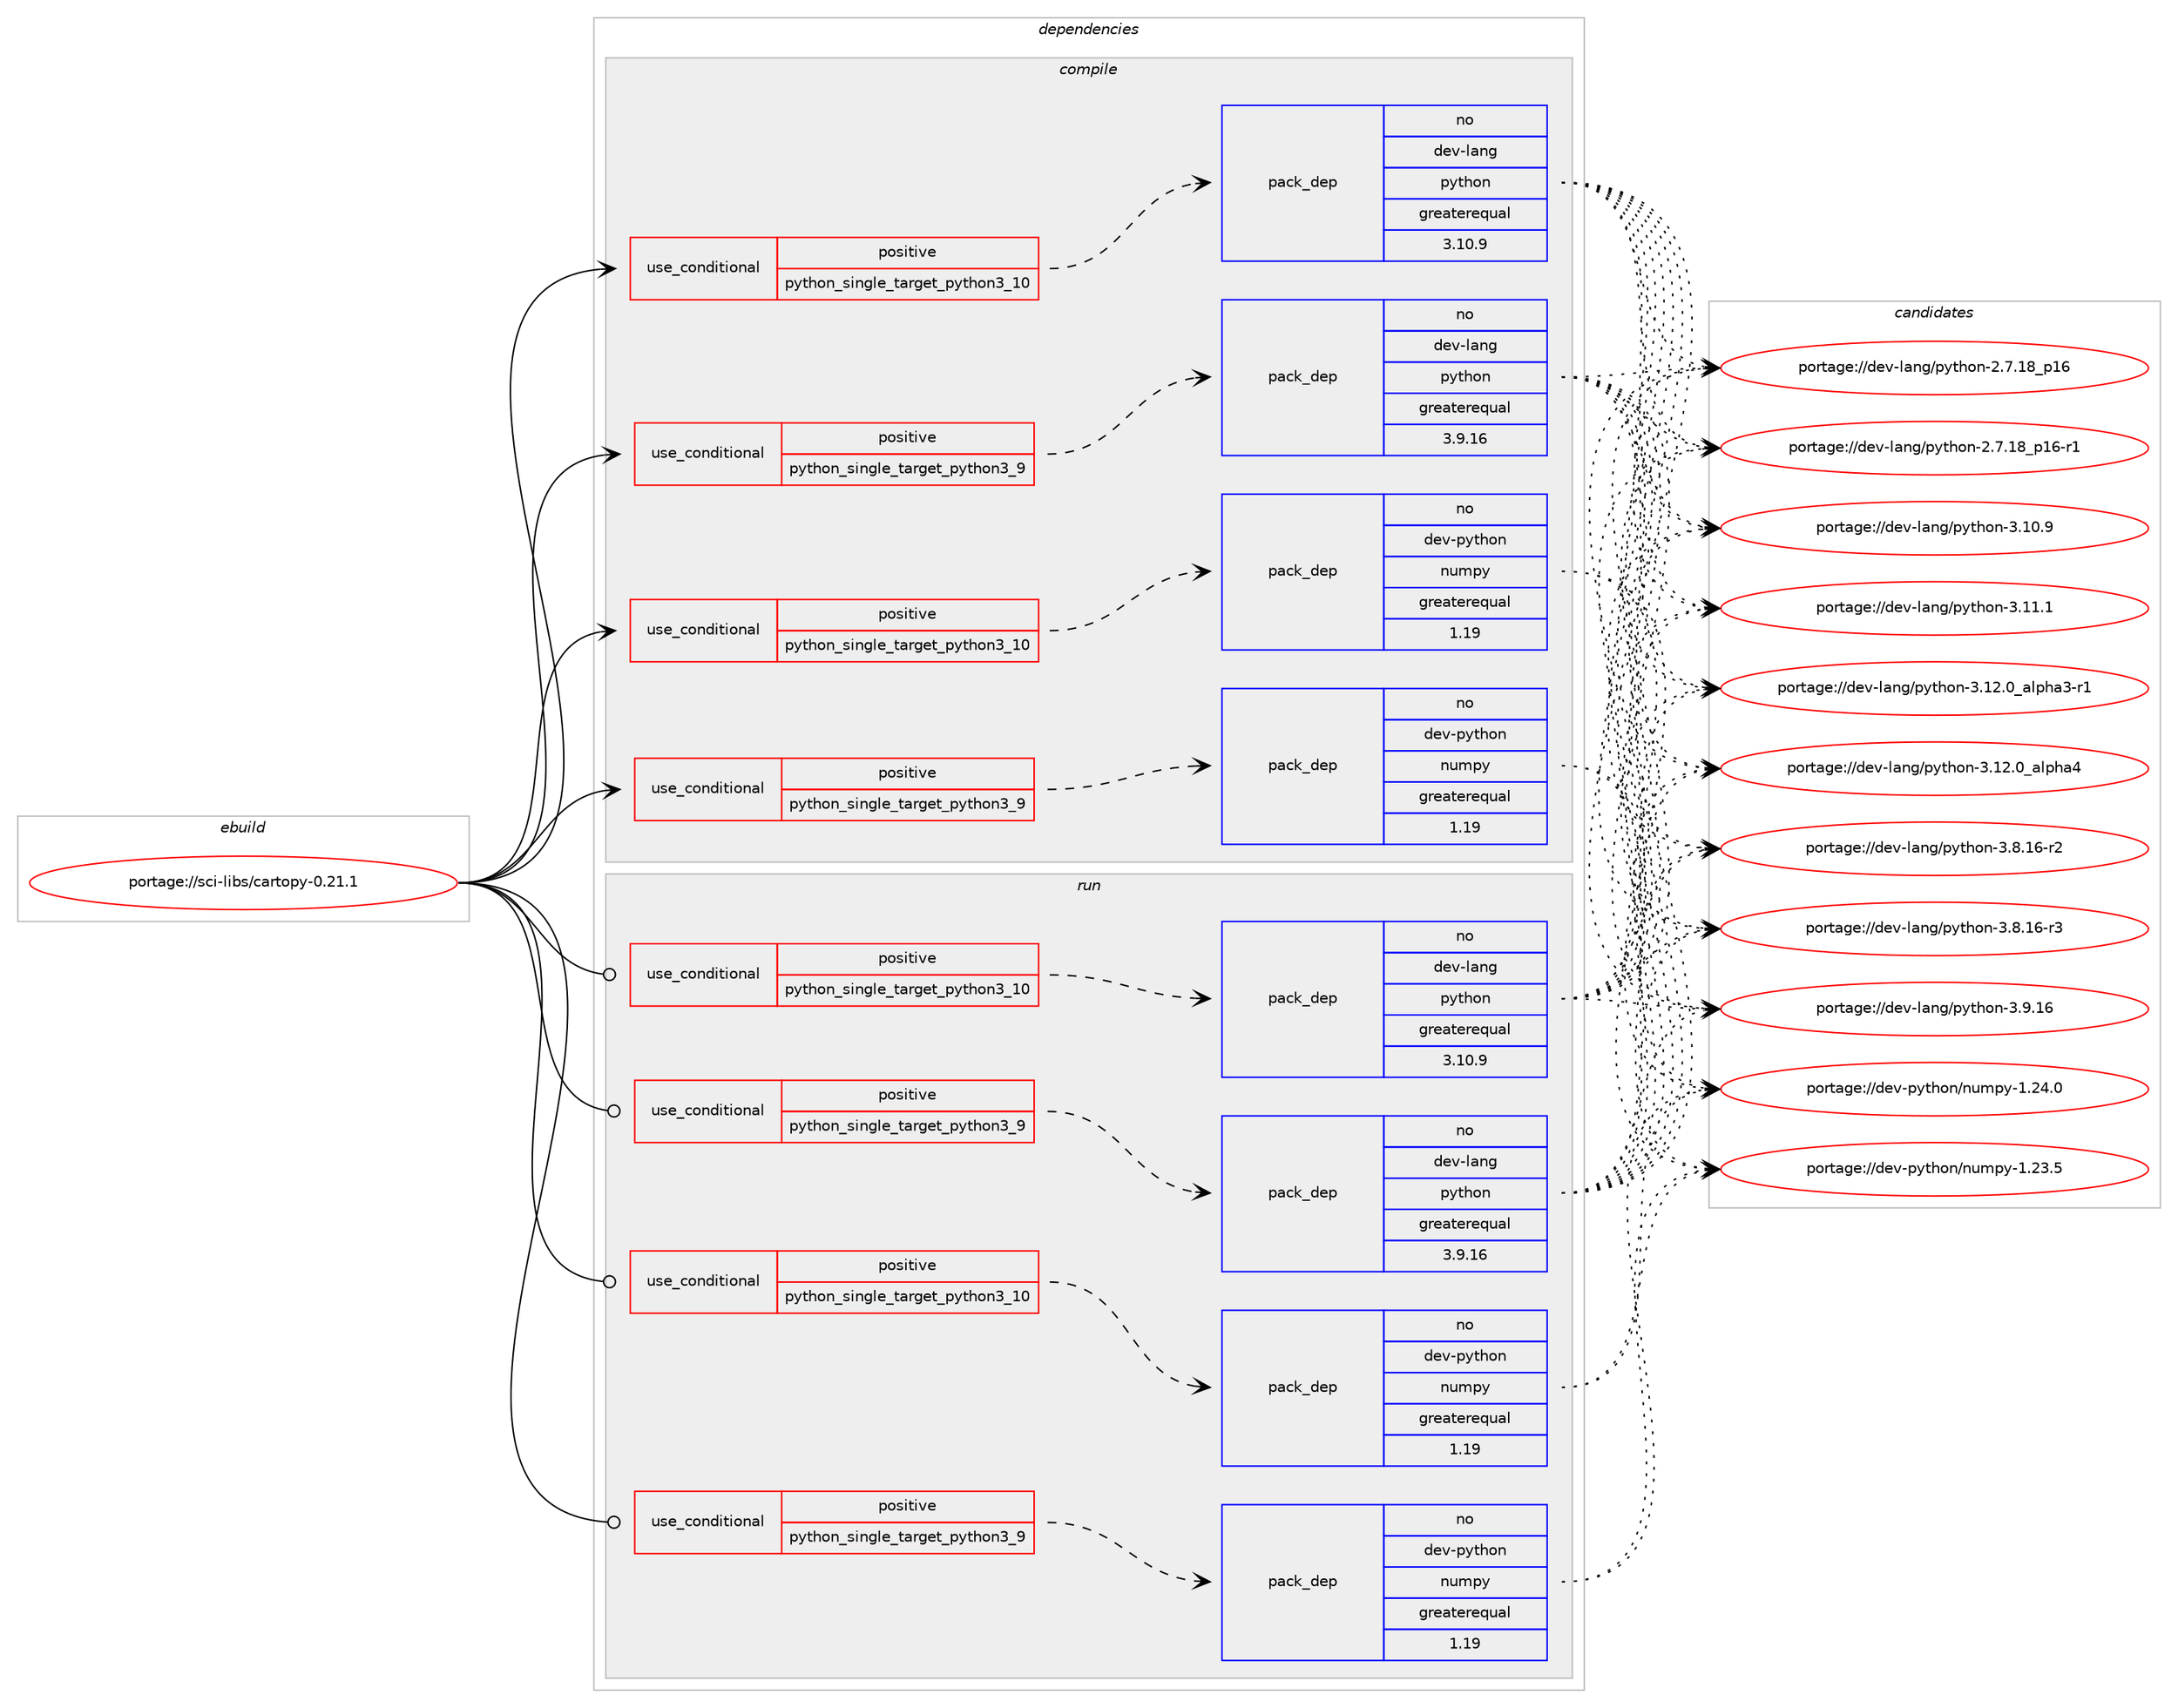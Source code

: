 digraph prolog {

# *************
# Graph options
# *************

newrank=true;
concentrate=true;
compound=true;
graph [rankdir=LR,fontname=Helvetica,fontsize=10,ranksep=1.5];#, ranksep=2.5, nodesep=0.2];
edge  [arrowhead=vee];
node  [fontname=Helvetica,fontsize=10];

# **********
# The ebuild
# **********

subgraph cluster_leftcol {
color=gray;
rank=same;
label=<<i>ebuild</i>>;
id [label="portage://sci-libs/cartopy-0.21.1", color=red, width=4, href="../sci-libs/cartopy-0.21.1.svg"];
}

# ****************
# The dependencies
# ****************

subgraph cluster_midcol {
color=gray;
label=<<i>dependencies</i>>;
subgraph cluster_compile {
fillcolor="#eeeeee";
style=filled;
label=<<i>compile</i>>;
subgraph cond2163 {
dependency3376 [label=<<TABLE BORDER="0" CELLBORDER="1" CELLSPACING="0" CELLPADDING="4"><TR><TD ROWSPAN="3" CELLPADDING="10">use_conditional</TD></TR><TR><TD>positive</TD></TR><TR><TD>python_single_target_python3_10</TD></TR></TABLE>>, shape=none, color=red];
subgraph pack1176 {
dependency3377 [label=<<TABLE BORDER="0" CELLBORDER="1" CELLSPACING="0" CELLPADDING="4" WIDTH="220"><TR><TD ROWSPAN="6" CELLPADDING="30">pack_dep</TD></TR><TR><TD WIDTH="110">no</TD></TR><TR><TD>dev-lang</TD></TR><TR><TD>python</TD></TR><TR><TD>greaterequal</TD></TR><TR><TD>3.10.9</TD></TR></TABLE>>, shape=none, color=blue];
}
dependency3376:e -> dependency3377:w [weight=20,style="dashed",arrowhead="vee"];
}
id:e -> dependency3376:w [weight=20,style="solid",arrowhead="vee"];
subgraph cond2164 {
dependency3378 [label=<<TABLE BORDER="0" CELLBORDER="1" CELLSPACING="0" CELLPADDING="4"><TR><TD ROWSPAN="3" CELLPADDING="10">use_conditional</TD></TR><TR><TD>positive</TD></TR><TR><TD>python_single_target_python3_10</TD></TR></TABLE>>, shape=none, color=red];
subgraph pack1177 {
dependency3379 [label=<<TABLE BORDER="0" CELLBORDER="1" CELLSPACING="0" CELLPADDING="4" WIDTH="220"><TR><TD ROWSPAN="6" CELLPADDING="30">pack_dep</TD></TR><TR><TD WIDTH="110">no</TD></TR><TR><TD>dev-python</TD></TR><TR><TD>numpy</TD></TR><TR><TD>greaterequal</TD></TR><TR><TD>1.19</TD></TR></TABLE>>, shape=none, color=blue];
}
dependency3378:e -> dependency3379:w [weight=20,style="dashed",arrowhead="vee"];
# *** BEGIN UNKNOWN DEPENDENCY TYPE (TODO) ***
# dependency3378 -> package_dependency(portage://sci-libs/cartopy-0.21.1,install,no,dev-python,shapely,none,[,,],[],[use(enable(python_targets_python3_10),negative)])
# *** END UNKNOWN DEPENDENCY TYPE (TODO) ***

# *** BEGIN UNKNOWN DEPENDENCY TYPE (TODO) ***
# dependency3378 -> package_dependency(portage://sci-libs/cartopy-0.21.1,install,no,dev-python,six,none,[,,],[],[use(enable(python_targets_python3_10),negative)])
# *** END UNKNOWN DEPENDENCY TYPE (TODO) ***

# *** BEGIN UNKNOWN DEPENDENCY TYPE (TODO) ***
# dependency3378 -> package_dependency(portage://sci-libs/cartopy-0.21.1,install,no,dev-python,matplotlib,none,[,,],[],[use(enable(python_targets_python3_10),negative)])
# *** END UNKNOWN DEPENDENCY TYPE (TODO) ***

# *** BEGIN UNKNOWN DEPENDENCY TYPE (TODO) ***
# dependency3378 -> package_dependency(portage://sci-libs/cartopy-0.21.1,install,no,dev-python,scipy,none,[,,],[],[use(enable(python_targets_python3_10),negative)])
# *** END UNKNOWN DEPENDENCY TYPE (TODO) ***

# *** BEGIN UNKNOWN DEPENDENCY TYPE (TODO) ***
# dependency3378 -> package_dependency(portage://sci-libs/cartopy-0.21.1,install,no,dev-python,pillow,none,[,,],[],[use(enable(jpeg),none),use(enable(python_targets_python3_10),negative)])
# *** END UNKNOWN DEPENDENCY TYPE (TODO) ***

# *** BEGIN UNKNOWN DEPENDENCY TYPE (TODO) ***
# dependency3378 -> package_dependency(portage://sci-libs/cartopy-0.21.1,install,no,dev-python,pyproj,none,[,,],[],[use(enable(python_targets_python3_10),negative)])
# *** END UNKNOWN DEPENDENCY TYPE (TODO) ***

# *** BEGIN UNKNOWN DEPENDENCY TYPE (TODO) ***
# dependency3378 -> package_dependency(portage://sci-libs/cartopy-0.21.1,install,no,sci-libs,pyshp,none,[,,],[],[use(enable(python_targets_python3_10),negative)])
# *** END UNKNOWN DEPENDENCY TYPE (TODO) ***

}
id:e -> dependency3378:w [weight=20,style="solid",arrowhead="vee"];
subgraph cond2165 {
dependency3380 [label=<<TABLE BORDER="0" CELLBORDER="1" CELLSPACING="0" CELLPADDING="4"><TR><TD ROWSPAN="3" CELLPADDING="10">use_conditional</TD></TR><TR><TD>positive</TD></TR><TR><TD>python_single_target_python3_9</TD></TR></TABLE>>, shape=none, color=red];
subgraph pack1178 {
dependency3381 [label=<<TABLE BORDER="0" CELLBORDER="1" CELLSPACING="0" CELLPADDING="4" WIDTH="220"><TR><TD ROWSPAN="6" CELLPADDING="30">pack_dep</TD></TR><TR><TD WIDTH="110">no</TD></TR><TR><TD>dev-lang</TD></TR><TR><TD>python</TD></TR><TR><TD>greaterequal</TD></TR><TR><TD>3.9.16</TD></TR></TABLE>>, shape=none, color=blue];
}
dependency3380:e -> dependency3381:w [weight=20,style="dashed",arrowhead="vee"];
}
id:e -> dependency3380:w [weight=20,style="solid",arrowhead="vee"];
subgraph cond2166 {
dependency3382 [label=<<TABLE BORDER="0" CELLBORDER="1" CELLSPACING="0" CELLPADDING="4"><TR><TD ROWSPAN="3" CELLPADDING="10">use_conditional</TD></TR><TR><TD>positive</TD></TR><TR><TD>python_single_target_python3_9</TD></TR></TABLE>>, shape=none, color=red];
subgraph pack1179 {
dependency3383 [label=<<TABLE BORDER="0" CELLBORDER="1" CELLSPACING="0" CELLPADDING="4" WIDTH="220"><TR><TD ROWSPAN="6" CELLPADDING="30">pack_dep</TD></TR><TR><TD WIDTH="110">no</TD></TR><TR><TD>dev-python</TD></TR><TR><TD>numpy</TD></TR><TR><TD>greaterequal</TD></TR><TR><TD>1.19</TD></TR></TABLE>>, shape=none, color=blue];
}
dependency3382:e -> dependency3383:w [weight=20,style="dashed",arrowhead="vee"];
# *** BEGIN UNKNOWN DEPENDENCY TYPE (TODO) ***
# dependency3382 -> package_dependency(portage://sci-libs/cartopy-0.21.1,install,no,dev-python,shapely,none,[,,],[],[use(enable(python_targets_python3_9),negative)])
# *** END UNKNOWN DEPENDENCY TYPE (TODO) ***

# *** BEGIN UNKNOWN DEPENDENCY TYPE (TODO) ***
# dependency3382 -> package_dependency(portage://sci-libs/cartopy-0.21.1,install,no,dev-python,six,none,[,,],[],[use(enable(python_targets_python3_9),negative)])
# *** END UNKNOWN DEPENDENCY TYPE (TODO) ***

# *** BEGIN UNKNOWN DEPENDENCY TYPE (TODO) ***
# dependency3382 -> package_dependency(portage://sci-libs/cartopy-0.21.1,install,no,dev-python,matplotlib,none,[,,],[],[use(enable(python_targets_python3_9),negative)])
# *** END UNKNOWN DEPENDENCY TYPE (TODO) ***

# *** BEGIN UNKNOWN DEPENDENCY TYPE (TODO) ***
# dependency3382 -> package_dependency(portage://sci-libs/cartopy-0.21.1,install,no,dev-python,scipy,none,[,,],[],[use(enable(python_targets_python3_9),negative)])
# *** END UNKNOWN DEPENDENCY TYPE (TODO) ***

# *** BEGIN UNKNOWN DEPENDENCY TYPE (TODO) ***
# dependency3382 -> package_dependency(portage://sci-libs/cartopy-0.21.1,install,no,dev-python,pillow,none,[,,],[],[use(enable(jpeg),none),use(enable(python_targets_python3_9),negative)])
# *** END UNKNOWN DEPENDENCY TYPE (TODO) ***

# *** BEGIN UNKNOWN DEPENDENCY TYPE (TODO) ***
# dependency3382 -> package_dependency(portage://sci-libs/cartopy-0.21.1,install,no,dev-python,pyproj,none,[,,],[],[use(enable(python_targets_python3_9),negative)])
# *** END UNKNOWN DEPENDENCY TYPE (TODO) ***

# *** BEGIN UNKNOWN DEPENDENCY TYPE (TODO) ***
# dependency3382 -> package_dependency(portage://sci-libs/cartopy-0.21.1,install,no,sci-libs,pyshp,none,[,,],[],[use(enable(python_targets_python3_9),negative)])
# *** END UNKNOWN DEPENDENCY TYPE (TODO) ***

}
id:e -> dependency3382:w [weight=20,style="solid",arrowhead="vee"];
# *** BEGIN UNKNOWN DEPENDENCY TYPE (TODO) ***
# id -> package_dependency(portage://sci-libs/cartopy-0.21.1,install,no,sci-libs,gdal,none,[,,],[],[use(enable(python),none),use(optenable(python_single_target_python3_9),negative),use(optenable(python_single_target_python3_10),negative)])
# *** END UNKNOWN DEPENDENCY TYPE (TODO) ***

# *** BEGIN UNKNOWN DEPENDENCY TYPE (TODO) ***
# id -> package_dependency(portage://sci-libs/cartopy-0.21.1,install,no,sci-libs,geos,none,[,,],[],[])
# *** END UNKNOWN DEPENDENCY TYPE (TODO) ***

}
subgraph cluster_compileandrun {
fillcolor="#eeeeee";
style=filled;
label=<<i>compile and run</i>>;
}
subgraph cluster_run {
fillcolor="#eeeeee";
style=filled;
label=<<i>run</i>>;
subgraph cond2167 {
dependency3384 [label=<<TABLE BORDER="0" CELLBORDER="1" CELLSPACING="0" CELLPADDING="4"><TR><TD ROWSPAN="3" CELLPADDING="10">use_conditional</TD></TR><TR><TD>positive</TD></TR><TR><TD>python_single_target_python3_10</TD></TR></TABLE>>, shape=none, color=red];
subgraph pack1180 {
dependency3385 [label=<<TABLE BORDER="0" CELLBORDER="1" CELLSPACING="0" CELLPADDING="4" WIDTH="220"><TR><TD ROWSPAN="6" CELLPADDING="30">pack_dep</TD></TR><TR><TD WIDTH="110">no</TD></TR><TR><TD>dev-lang</TD></TR><TR><TD>python</TD></TR><TR><TD>greaterequal</TD></TR><TR><TD>3.10.9</TD></TR></TABLE>>, shape=none, color=blue];
}
dependency3384:e -> dependency3385:w [weight=20,style="dashed",arrowhead="vee"];
}
id:e -> dependency3384:w [weight=20,style="solid",arrowhead="odot"];
subgraph cond2168 {
dependency3386 [label=<<TABLE BORDER="0" CELLBORDER="1" CELLSPACING="0" CELLPADDING="4"><TR><TD ROWSPAN="3" CELLPADDING="10">use_conditional</TD></TR><TR><TD>positive</TD></TR><TR><TD>python_single_target_python3_10</TD></TR></TABLE>>, shape=none, color=red];
subgraph pack1181 {
dependency3387 [label=<<TABLE BORDER="0" CELLBORDER="1" CELLSPACING="0" CELLPADDING="4" WIDTH="220"><TR><TD ROWSPAN="6" CELLPADDING="30">pack_dep</TD></TR><TR><TD WIDTH="110">no</TD></TR><TR><TD>dev-python</TD></TR><TR><TD>numpy</TD></TR><TR><TD>greaterequal</TD></TR><TR><TD>1.19</TD></TR></TABLE>>, shape=none, color=blue];
}
dependency3386:e -> dependency3387:w [weight=20,style="dashed",arrowhead="vee"];
# *** BEGIN UNKNOWN DEPENDENCY TYPE (TODO) ***
# dependency3386 -> package_dependency(portage://sci-libs/cartopy-0.21.1,run,no,dev-python,shapely,none,[,,],[],[use(enable(python_targets_python3_10),negative)])
# *** END UNKNOWN DEPENDENCY TYPE (TODO) ***

# *** BEGIN UNKNOWN DEPENDENCY TYPE (TODO) ***
# dependency3386 -> package_dependency(portage://sci-libs/cartopy-0.21.1,run,no,dev-python,six,none,[,,],[],[use(enable(python_targets_python3_10),negative)])
# *** END UNKNOWN DEPENDENCY TYPE (TODO) ***

# *** BEGIN UNKNOWN DEPENDENCY TYPE (TODO) ***
# dependency3386 -> package_dependency(portage://sci-libs/cartopy-0.21.1,run,no,dev-python,matplotlib,none,[,,],[],[use(enable(python_targets_python3_10),negative)])
# *** END UNKNOWN DEPENDENCY TYPE (TODO) ***

# *** BEGIN UNKNOWN DEPENDENCY TYPE (TODO) ***
# dependency3386 -> package_dependency(portage://sci-libs/cartopy-0.21.1,run,no,dev-python,scipy,none,[,,],[],[use(enable(python_targets_python3_10),negative)])
# *** END UNKNOWN DEPENDENCY TYPE (TODO) ***

# *** BEGIN UNKNOWN DEPENDENCY TYPE (TODO) ***
# dependency3386 -> package_dependency(portage://sci-libs/cartopy-0.21.1,run,no,dev-python,pillow,none,[,,],[],[use(enable(jpeg),none),use(enable(python_targets_python3_10),negative)])
# *** END UNKNOWN DEPENDENCY TYPE (TODO) ***

# *** BEGIN UNKNOWN DEPENDENCY TYPE (TODO) ***
# dependency3386 -> package_dependency(portage://sci-libs/cartopy-0.21.1,run,no,dev-python,pyproj,none,[,,],[],[use(enable(python_targets_python3_10),negative)])
# *** END UNKNOWN DEPENDENCY TYPE (TODO) ***

# *** BEGIN UNKNOWN DEPENDENCY TYPE (TODO) ***
# dependency3386 -> package_dependency(portage://sci-libs/cartopy-0.21.1,run,no,sci-libs,pyshp,none,[,,],[],[use(enable(python_targets_python3_10),negative)])
# *** END UNKNOWN DEPENDENCY TYPE (TODO) ***

}
id:e -> dependency3386:w [weight=20,style="solid",arrowhead="odot"];
subgraph cond2169 {
dependency3388 [label=<<TABLE BORDER="0" CELLBORDER="1" CELLSPACING="0" CELLPADDING="4"><TR><TD ROWSPAN="3" CELLPADDING="10">use_conditional</TD></TR><TR><TD>positive</TD></TR><TR><TD>python_single_target_python3_9</TD></TR></TABLE>>, shape=none, color=red];
subgraph pack1182 {
dependency3389 [label=<<TABLE BORDER="0" CELLBORDER="1" CELLSPACING="0" CELLPADDING="4" WIDTH="220"><TR><TD ROWSPAN="6" CELLPADDING="30">pack_dep</TD></TR><TR><TD WIDTH="110">no</TD></TR><TR><TD>dev-lang</TD></TR><TR><TD>python</TD></TR><TR><TD>greaterequal</TD></TR><TR><TD>3.9.16</TD></TR></TABLE>>, shape=none, color=blue];
}
dependency3388:e -> dependency3389:w [weight=20,style="dashed",arrowhead="vee"];
}
id:e -> dependency3388:w [weight=20,style="solid",arrowhead="odot"];
subgraph cond2170 {
dependency3390 [label=<<TABLE BORDER="0" CELLBORDER="1" CELLSPACING="0" CELLPADDING="4"><TR><TD ROWSPAN="3" CELLPADDING="10">use_conditional</TD></TR><TR><TD>positive</TD></TR><TR><TD>python_single_target_python3_9</TD></TR></TABLE>>, shape=none, color=red];
subgraph pack1183 {
dependency3391 [label=<<TABLE BORDER="0" CELLBORDER="1" CELLSPACING="0" CELLPADDING="4" WIDTH="220"><TR><TD ROWSPAN="6" CELLPADDING="30">pack_dep</TD></TR><TR><TD WIDTH="110">no</TD></TR><TR><TD>dev-python</TD></TR><TR><TD>numpy</TD></TR><TR><TD>greaterequal</TD></TR><TR><TD>1.19</TD></TR></TABLE>>, shape=none, color=blue];
}
dependency3390:e -> dependency3391:w [weight=20,style="dashed",arrowhead="vee"];
# *** BEGIN UNKNOWN DEPENDENCY TYPE (TODO) ***
# dependency3390 -> package_dependency(portage://sci-libs/cartopy-0.21.1,run,no,dev-python,shapely,none,[,,],[],[use(enable(python_targets_python3_9),negative)])
# *** END UNKNOWN DEPENDENCY TYPE (TODO) ***

# *** BEGIN UNKNOWN DEPENDENCY TYPE (TODO) ***
# dependency3390 -> package_dependency(portage://sci-libs/cartopy-0.21.1,run,no,dev-python,six,none,[,,],[],[use(enable(python_targets_python3_9),negative)])
# *** END UNKNOWN DEPENDENCY TYPE (TODO) ***

# *** BEGIN UNKNOWN DEPENDENCY TYPE (TODO) ***
# dependency3390 -> package_dependency(portage://sci-libs/cartopy-0.21.1,run,no,dev-python,matplotlib,none,[,,],[],[use(enable(python_targets_python3_9),negative)])
# *** END UNKNOWN DEPENDENCY TYPE (TODO) ***

# *** BEGIN UNKNOWN DEPENDENCY TYPE (TODO) ***
# dependency3390 -> package_dependency(portage://sci-libs/cartopy-0.21.1,run,no,dev-python,scipy,none,[,,],[],[use(enable(python_targets_python3_9),negative)])
# *** END UNKNOWN DEPENDENCY TYPE (TODO) ***

# *** BEGIN UNKNOWN DEPENDENCY TYPE (TODO) ***
# dependency3390 -> package_dependency(portage://sci-libs/cartopy-0.21.1,run,no,dev-python,pillow,none,[,,],[],[use(enable(jpeg),none),use(enable(python_targets_python3_9),negative)])
# *** END UNKNOWN DEPENDENCY TYPE (TODO) ***

# *** BEGIN UNKNOWN DEPENDENCY TYPE (TODO) ***
# dependency3390 -> package_dependency(portage://sci-libs/cartopy-0.21.1,run,no,dev-python,pyproj,none,[,,],[],[use(enable(python_targets_python3_9),negative)])
# *** END UNKNOWN DEPENDENCY TYPE (TODO) ***

# *** BEGIN UNKNOWN DEPENDENCY TYPE (TODO) ***
# dependency3390 -> package_dependency(portage://sci-libs/cartopy-0.21.1,run,no,sci-libs,pyshp,none,[,,],[],[use(enable(python_targets_python3_9),negative)])
# *** END UNKNOWN DEPENDENCY TYPE (TODO) ***

}
id:e -> dependency3390:w [weight=20,style="solid",arrowhead="odot"];
# *** BEGIN UNKNOWN DEPENDENCY TYPE (TODO) ***
# id -> package_dependency(portage://sci-libs/cartopy-0.21.1,run,no,sci-libs,gdal,none,[,,],[],[use(enable(python),none),use(optenable(python_single_target_python3_9),negative),use(optenable(python_single_target_python3_10),negative)])
# *** END UNKNOWN DEPENDENCY TYPE (TODO) ***

# *** BEGIN UNKNOWN DEPENDENCY TYPE (TODO) ***
# id -> package_dependency(portage://sci-libs/cartopy-0.21.1,run,no,sci-libs,geos,none,[,,],[],[])
# *** END UNKNOWN DEPENDENCY TYPE (TODO) ***

}
}

# **************
# The candidates
# **************

subgraph cluster_choices {
rank=same;
color=gray;
label=<<i>candidates</i>>;

subgraph choice1176 {
color=black;
nodesep=1;
choice10010111845108971101034711212111610411111045504655464956951124954 [label="portage://dev-lang/python-2.7.18_p16", color=red, width=4,href="../dev-lang/python-2.7.18_p16.svg"];
choice100101118451089711010347112121116104111110455046554649569511249544511449 [label="portage://dev-lang/python-2.7.18_p16-r1", color=red, width=4,href="../dev-lang/python-2.7.18_p16-r1.svg"];
choice10010111845108971101034711212111610411111045514649484657 [label="portage://dev-lang/python-3.10.9", color=red, width=4,href="../dev-lang/python-3.10.9.svg"];
choice10010111845108971101034711212111610411111045514649494649 [label="portage://dev-lang/python-3.11.1", color=red, width=4,href="../dev-lang/python-3.11.1.svg"];
choice10010111845108971101034711212111610411111045514649504648959710811210497514511449 [label="portage://dev-lang/python-3.12.0_alpha3-r1", color=red, width=4,href="../dev-lang/python-3.12.0_alpha3-r1.svg"];
choice1001011184510897110103471121211161041111104551464950464895971081121049752 [label="portage://dev-lang/python-3.12.0_alpha4", color=red, width=4,href="../dev-lang/python-3.12.0_alpha4.svg"];
choice100101118451089711010347112121116104111110455146564649544511450 [label="portage://dev-lang/python-3.8.16-r2", color=red, width=4,href="../dev-lang/python-3.8.16-r2.svg"];
choice100101118451089711010347112121116104111110455146564649544511451 [label="portage://dev-lang/python-3.8.16-r3", color=red, width=4,href="../dev-lang/python-3.8.16-r3.svg"];
choice10010111845108971101034711212111610411111045514657464954 [label="portage://dev-lang/python-3.9.16", color=red, width=4,href="../dev-lang/python-3.9.16.svg"];
dependency3377:e -> choice10010111845108971101034711212111610411111045504655464956951124954:w [style=dotted,weight="100"];
dependency3377:e -> choice100101118451089711010347112121116104111110455046554649569511249544511449:w [style=dotted,weight="100"];
dependency3377:e -> choice10010111845108971101034711212111610411111045514649484657:w [style=dotted,weight="100"];
dependency3377:e -> choice10010111845108971101034711212111610411111045514649494649:w [style=dotted,weight="100"];
dependency3377:e -> choice10010111845108971101034711212111610411111045514649504648959710811210497514511449:w [style=dotted,weight="100"];
dependency3377:e -> choice1001011184510897110103471121211161041111104551464950464895971081121049752:w [style=dotted,weight="100"];
dependency3377:e -> choice100101118451089711010347112121116104111110455146564649544511450:w [style=dotted,weight="100"];
dependency3377:e -> choice100101118451089711010347112121116104111110455146564649544511451:w [style=dotted,weight="100"];
dependency3377:e -> choice10010111845108971101034711212111610411111045514657464954:w [style=dotted,weight="100"];
}
subgraph choice1177 {
color=black;
nodesep=1;
choice100101118451121211161041111104711011710911212145494650514653 [label="portage://dev-python/numpy-1.23.5", color=red, width=4,href="../dev-python/numpy-1.23.5.svg"];
choice100101118451121211161041111104711011710911212145494650524648 [label="portage://dev-python/numpy-1.24.0", color=red, width=4,href="../dev-python/numpy-1.24.0.svg"];
dependency3379:e -> choice100101118451121211161041111104711011710911212145494650514653:w [style=dotted,weight="100"];
dependency3379:e -> choice100101118451121211161041111104711011710911212145494650524648:w [style=dotted,weight="100"];
}
subgraph choice1178 {
color=black;
nodesep=1;
choice10010111845108971101034711212111610411111045504655464956951124954 [label="portage://dev-lang/python-2.7.18_p16", color=red, width=4,href="../dev-lang/python-2.7.18_p16.svg"];
choice100101118451089711010347112121116104111110455046554649569511249544511449 [label="portage://dev-lang/python-2.7.18_p16-r1", color=red, width=4,href="../dev-lang/python-2.7.18_p16-r1.svg"];
choice10010111845108971101034711212111610411111045514649484657 [label="portage://dev-lang/python-3.10.9", color=red, width=4,href="../dev-lang/python-3.10.9.svg"];
choice10010111845108971101034711212111610411111045514649494649 [label="portage://dev-lang/python-3.11.1", color=red, width=4,href="../dev-lang/python-3.11.1.svg"];
choice10010111845108971101034711212111610411111045514649504648959710811210497514511449 [label="portage://dev-lang/python-3.12.0_alpha3-r1", color=red, width=4,href="../dev-lang/python-3.12.0_alpha3-r1.svg"];
choice1001011184510897110103471121211161041111104551464950464895971081121049752 [label="portage://dev-lang/python-3.12.0_alpha4", color=red, width=4,href="../dev-lang/python-3.12.0_alpha4.svg"];
choice100101118451089711010347112121116104111110455146564649544511450 [label="portage://dev-lang/python-3.8.16-r2", color=red, width=4,href="../dev-lang/python-3.8.16-r2.svg"];
choice100101118451089711010347112121116104111110455146564649544511451 [label="portage://dev-lang/python-3.8.16-r3", color=red, width=4,href="../dev-lang/python-3.8.16-r3.svg"];
choice10010111845108971101034711212111610411111045514657464954 [label="portage://dev-lang/python-3.9.16", color=red, width=4,href="../dev-lang/python-3.9.16.svg"];
dependency3381:e -> choice10010111845108971101034711212111610411111045504655464956951124954:w [style=dotted,weight="100"];
dependency3381:e -> choice100101118451089711010347112121116104111110455046554649569511249544511449:w [style=dotted,weight="100"];
dependency3381:e -> choice10010111845108971101034711212111610411111045514649484657:w [style=dotted,weight="100"];
dependency3381:e -> choice10010111845108971101034711212111610411111045514649494649:w [style=dotted,weight="100"];
dependency3381:e -> choice10010111845108971101034711212111610411111045514649504648959710811210497514511449:w [style=dotted,weight="100"];
dependency3381:e -> choice1001011184510897110103471121211161041111104551464950464895971081121049752:w [style=dotted,weight="100"];
dependency3381:e -> choice100101118451089711010347112121116104111110455146564649544511450:w [style=dotted,weight="100"];
dependency3381:e -> choice100101118451089711010347112121116104111110455146564649544511451:w [style=dotted,weight="100"];
dependency3381:e -> choice10010111845108971101034711212111610411111045514657464954:w [style=dotted,weight="100"];
}
subgraph choice1179 {
color=black;
nodesep=1;
choice100101118451121211161041111104711011710911212145494650514653 [label="portage://dev-python/numpy-1.23.5", color=red, width=4,href="../dev-python/numpy-1.23.5.svg"];
choice100101118451121211161041111104711011710911212145494650524648 [label="portage://dev-python/numpy-1.24.0", color=red, width=4,href="../dev-python/numpy-1.24.0.svg"];
dependency3383:e -> choice100101118451121211161041111104711011710911212145494650514653:w [style=dotted,weight="100"];
dependency3383:e -> choice100101118451121211161041111104711011710911212145494650524648:w [style=dotted,weight="100"];
}
subgraph choice1180 {
color=black;
nodesep=1;
choice10010111845108971101034711212111610411111045504655464956951124954 [label="portage://dev-lang/python-2.7.18_p16", color=red, width=4,href="../dev-lang/python-2.7.18_p16.svg"];
choice100101118451089711010347112121116104111110455046554649569511249544511449 [label="portage://dev-lang/python-2.7.18_p16-r1", color=red, width=4,href="../dev-lang/python-2.7.18_p16-r1.svg"];
choice10010111845108971101034711212111610411111045514649484657 [label="portage://dev-lang/python-3.10.9", color=red, width=4,href="../dev-lang/python-3.10.9.svg"];
choice10010111845108971101034711212111610411111045514649494649 [label="portage://dev-lang/python-3.11.1", color=red, width=4,href="../dev-lang/python-3.11.1.svg"];
choice10010111845108971101034711212111610411111045514649504648959710811210497514511449 [label="portage://dev-lang/python-3.12.0_alpha3-r1", color=red, width=4,href="../dev-lang/python-3.12.0_alpha3-r1.svg"];
choice1001011184510897110103471121211161041111104551464950464895971081121049752 [label="portage://dev-lang/python-3.12.0_alpha4", color=red, width=4,href="../dev-lang/python-3.12.0_alpha4.svg"];
choice100101118451089711010347112121116104111110455146564649544511450 [label="portage://dev-lang/python-3.8.16-r2", color=red, width=4,href="../dev-lang/python-3.8.16-r2.svg"];
choice100101118451089711010347112121116104111110455146564649544511451 [label="portage://dev-lang/python-3.8.16-r3", color=red, width=4,href="../dev-lang/python-3.8.16-r3.svg"];
choice10010111845108971101034711212111610411111045514657464954 [label="portage://dev-lang/python-3.9.16", color=red, width=4,href="../dev-lang/python-3.9.16.svg"];
dependency3385:e -> choice10010111845108971101034711212111610411111045504655464956951124954:w [style=dotted,weight="100"];
dependency3385:e -> choice100101118451089711010347112121116104111110455046554649569511249544511449:w [style=dotted,weight="100"];
dependency3385:e -> choice10010111845108971101034711212111610411111045514649484657:w [style=dotted,weight="100"];
dependency3385:e -> choice10010111845108971101034711212111610411111045514649494649:w [style=dotted,weight="100"];
dependency3385:e -> choice10010111845108971101034711212111610411111045514649504648959710811210497514511449:w [style=dotted,weight="100"];
dependency3385:e -> choice1001011184510897110103471121211161041111104551464950464895971081121049752:w [style=dotted,weight="100"];
dependency3385:e -> choice100101118451089711010347112121116104111110455146564649544511450:w [style=dotted,weight="100"];
dependency3385:e -> choice100101118451089711010347112121116104111110455146564649544511451:w [style=dotted,weight="100"];
dependency3385:e -> choice10010111845108971101034711212111610411111045514657464954:w [style=dotted,weight="100"];
}
subgraph choice1181 {
color=black;
nodesep=1;
choice100101118451121211161041111104711011710911212145494650514653 [label="portage://dev-python/numpy-1.23.5", color=red, width=4,href="../dev-python/numpy-1.23.5.svg"];
choice100101118451121211161041111104711011710911212145494650524648 [label="portage://dev-python/numpy-1.24.0", color=red, width=4,href="../dev-python/numpy-1.24.0.svg"];
dependency3387:e -> choice100101118451121211161041111104711011710911212145494650514653:w [style=dotted,weight="100"];
dependency3387:e -> choice100101118451121211161041111104711011710911212145494650524648:w [style=dotted,weight="100"];
}
subgraph choice1182 {
color=black;
nodesep=1;
choice10010111845108971101034711212111610411111045504655464956951124954 [label="portage://dev-lang/python-2.7.18_p16", color=red, width=4,href="../dev-lang/python-2.7.18_p16.svg"];
choice100101118451089711010347112121116104111110455046554649569511249544511449 [label="portage://dev-lang/python-2.7.18_p16-r1", color=red, width=4,href="../dev-lang/python-2.7.18_p16-r1.svg"];
choice10010111845108971101034711212111610411111045514649484657 [label="portage://dev-lang/python-3.10.9", color=red, width=4,href="../dev-lang/python-3.10.9.svg"];
choice10010111845108971101034711212111610411111045514649494649 [label="portage://dev-lang/python-3.11.1", color=red, width=4,href="../dev-lang/python-3.11.1.svg"];
choice10010111845108971101034711212111610411111045514649504648959710811210497514511449 [label="portage://dev-lang/python-3.12.0_alpha3-r1", color=red, width=4,href="../dev-lang/python-3.12.0_alpha3-r1.svg"];
choice1001011184510897110103471121211161041111104551464950464895971081121049752 [label="portage://dev-lang/python-3.12.0_alpha4", color=red, width=4,href="../dev-lang/python-3.12.0_alpha4.svg"];
choice100101118451089711010347112121116104111110455146564649544511450 [label="portage://dev-lang/python-3.8.16-r2", color=red, width=4,href="../dev-lang/python-3.8.16-r2.svg"];
choice100101118451089711010347112121116104111110455146564649544511451 [label="portage://dev-lang/python-3.8.16-r3", color=red, width=4,href="../dev-lang/python-3.8.16-r3.svg"];
choice10010111845108971101034711212111610411111045514657464954 [label="portage://dev-lang/python-3.9.16", color=red, width=4,href="../dev-lang/python-3.9.16.svg"];
dependency3389:e -> choice10010111845108971101034711212111610411111045504655464956951124954:w [style=dotted,weight="100"];
dependency3389:e -> choice100101118451089711010347112121116104111110455046554649569511249544511449:w [style=dotted,weight="100"];
dependency3389:e -> choice10010111845108971101034711212111610411111045514649484657:w [style=dotted,weight="100"];
dependency3389:e -> choice10010111845108971101034711212111610411111045514649494649:w [style=dotted,weight="100"];
dependency3389:e -> choice10010111845108971101034711212111610411111045514649504648959710811210497514511449:w [style=dotted,weight="100"];
dependency3389:e -> choice1001011184510897110103471121211161041111104551464950464895971081121049752:w [style=dotted,weight="100"];
dependency3389:e -> choice100101118451089711010347112121116104111110455146564649544511450:w [style=dotted,weight="100"];
dependency3389:e -> choice100101118451089711010347112121116104111110455146564649544511451:w [style=dotted,weight="100"];
dependency3389:e -> choice10010111845108971101034711212111610411111045514657464954:w [style=dotted,weight="100"];
}
subgraph choice1183 {
color=black;
nodesep=1;
choice100101118451121211161041111104711011710911212145494650514653 [label="portage://dev-python/numpy-1.23.5", color=red, width=4,href="../dev-python/numpy-1.23.5.svg"];
choice100101118451121211161041111104711011710911212145494650524648 [label="portage://dev-python/numpy-1.24.0", color=red, width=4,href="../dev-python/numpy-1.24.0.svg"];
dependency3391:e -> choice100101118451121211161041111104711011710911212145494650514653:w [style=dotted,weight="100"];
dependency3391:e -> choice100101118451121211161041111104711011710911212145494650524648:w [style=dotted,weight="100"];
}
}

}

